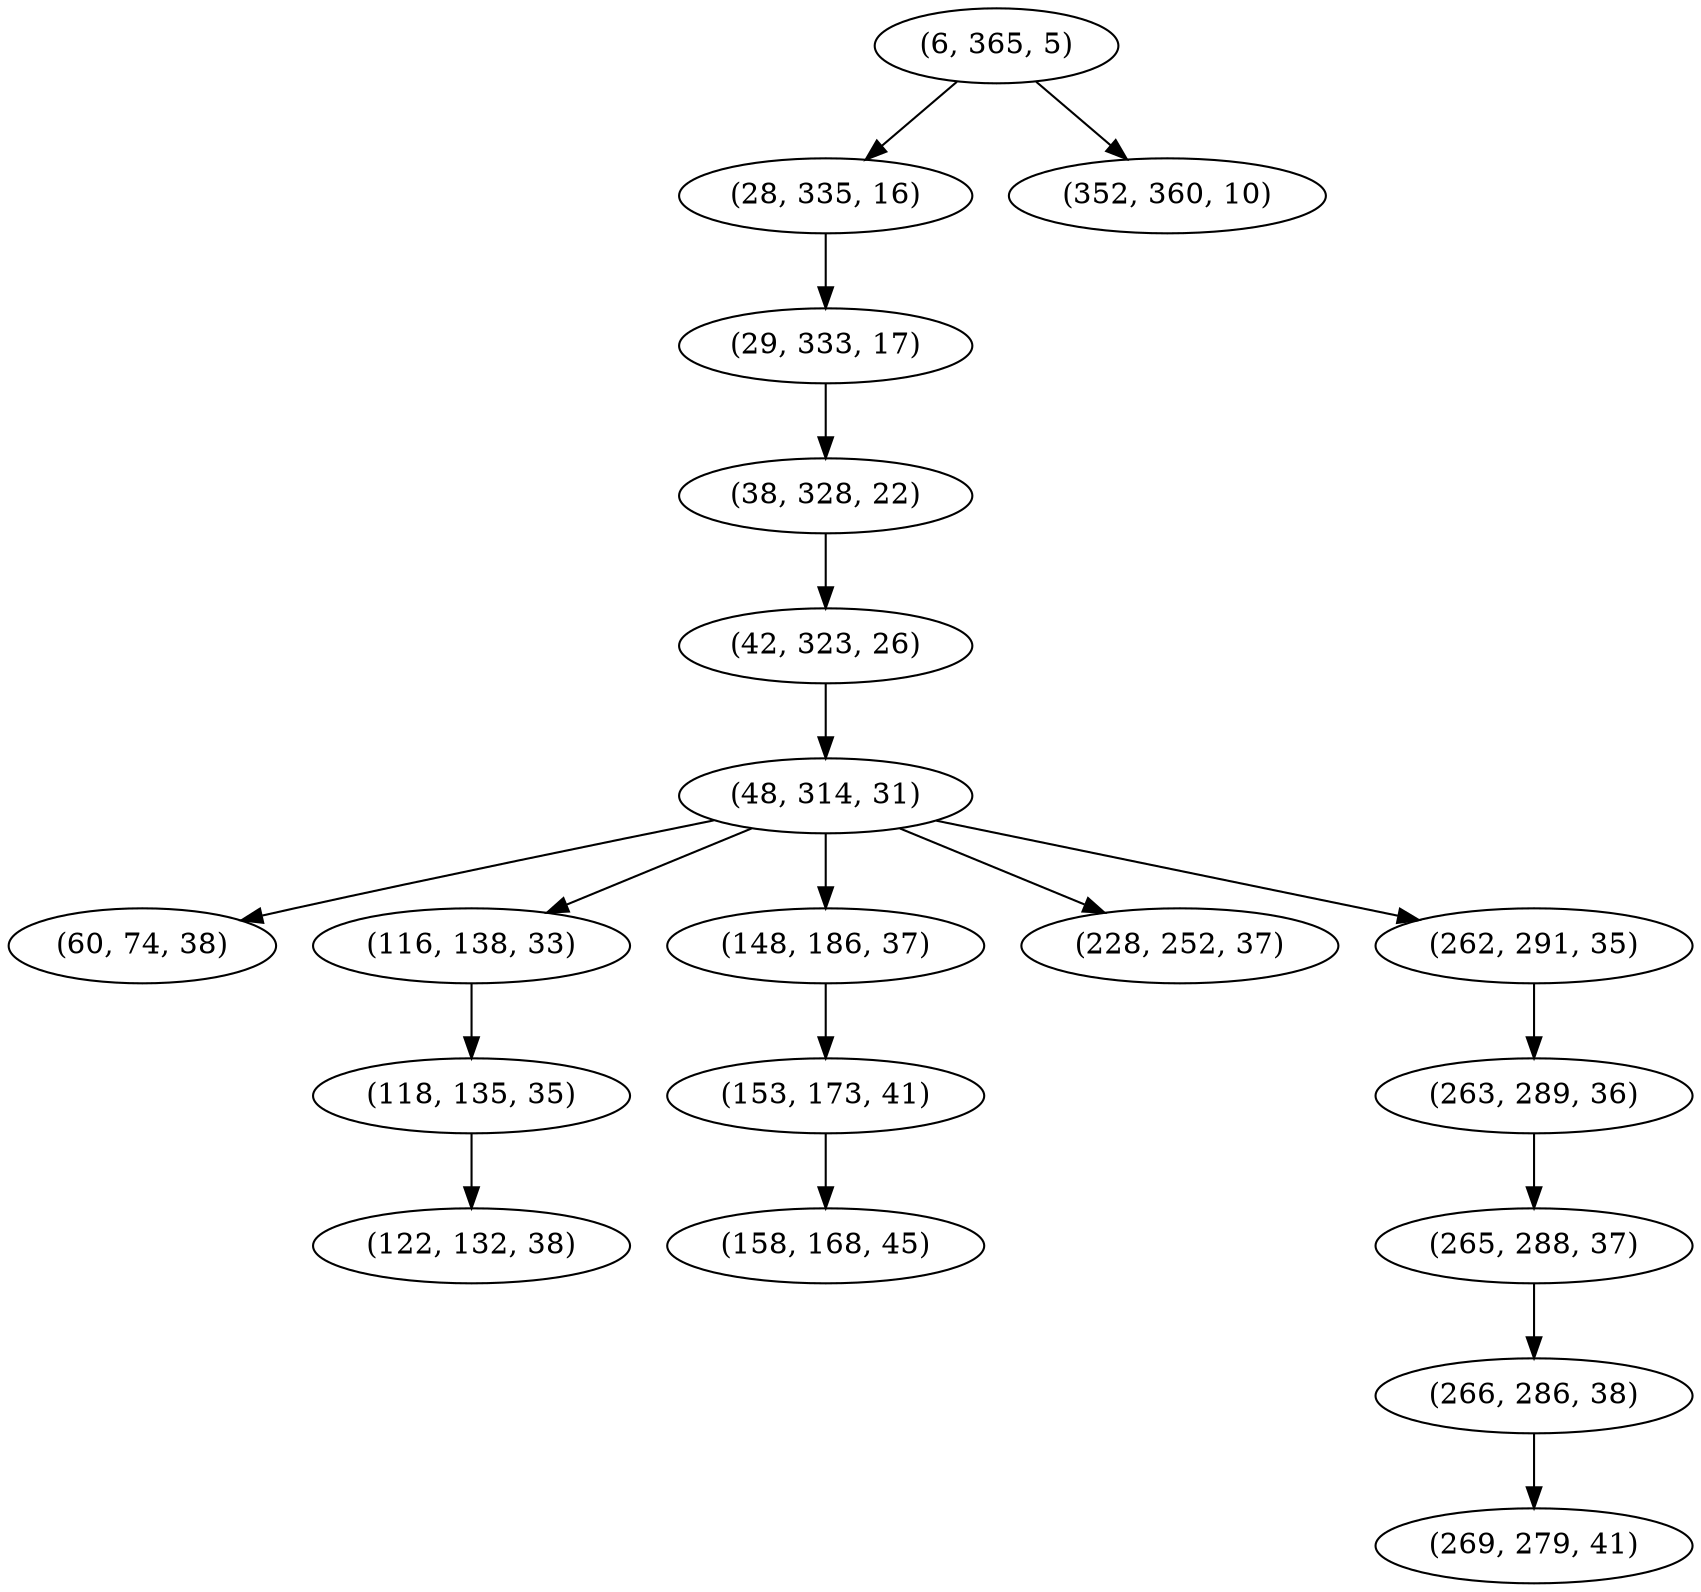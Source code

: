 digraph tree {
    "(6, 365, 5)";
    "(28, 335, 16)";
    "(29, 333, 17)";
    "(38, 328, 22)";
    "(42, 323, 26)";
    "(48, 314, 31)";
    "(60, 74, 38)";
    "(116, 138, 33)";
    "(118, 135, 35)";
    "(122, 132, 38)";
    "(148, 186, 37)";
    "(153, 173, 41)";
    "(158, 168, 45)";
    "(228, 252, 37)";
    "(262, 291, 35)";
    "(263, 289, 36)";
    "(265, 288, 37)";
    "(266, 286, 38)";
    "(269, 279, 41)";
    "(352, 360, 10)";
    "(6, 365, 5)" -> "(28, 335, 16)";
    "(6, 365, 5)" -> "(352, 360, 10)";
    "(28, 335, 16)" -> "(29, 333, 17)";
    "(29, 333, 17)" -> "(38, 328, 22)";
    "(38, 328, 22)" -> "(42, 323, 26)";
    "(42, 323, 26)" -> "(48, 314, 31)";
    "(48, 314, 31)" -> "(60, 74, 38)";
    "(48, 314, 31)" -> "(116, 138, 33)";
    "(48, 314, 31)" -> "(148, 186, 37)";
    "(48, 314, 31)" -> "(228, 252, 37)";
    "(48, 314, 31)" -> "(262, 291, 35)";
    "(116, 138, 33)" -> "(118, 135, 35)";
    "(118, 135, 35)" -> "(122, 132, 38)";
    "(148, 186, 37)" -> "(153, 173, 41)";
    "(153, 173, 41)" -> "(158, 168, 45)";
    "(262, 291, 35)" -> "(263, 289, 36)";
    "(263, 289, 36)" -> "(265, 288, 37)";
    "(265, 288, 37)" -> "(266, 286, 38)";
    "(266, 286, 38)" -> "(269, 279, 41)";
}
